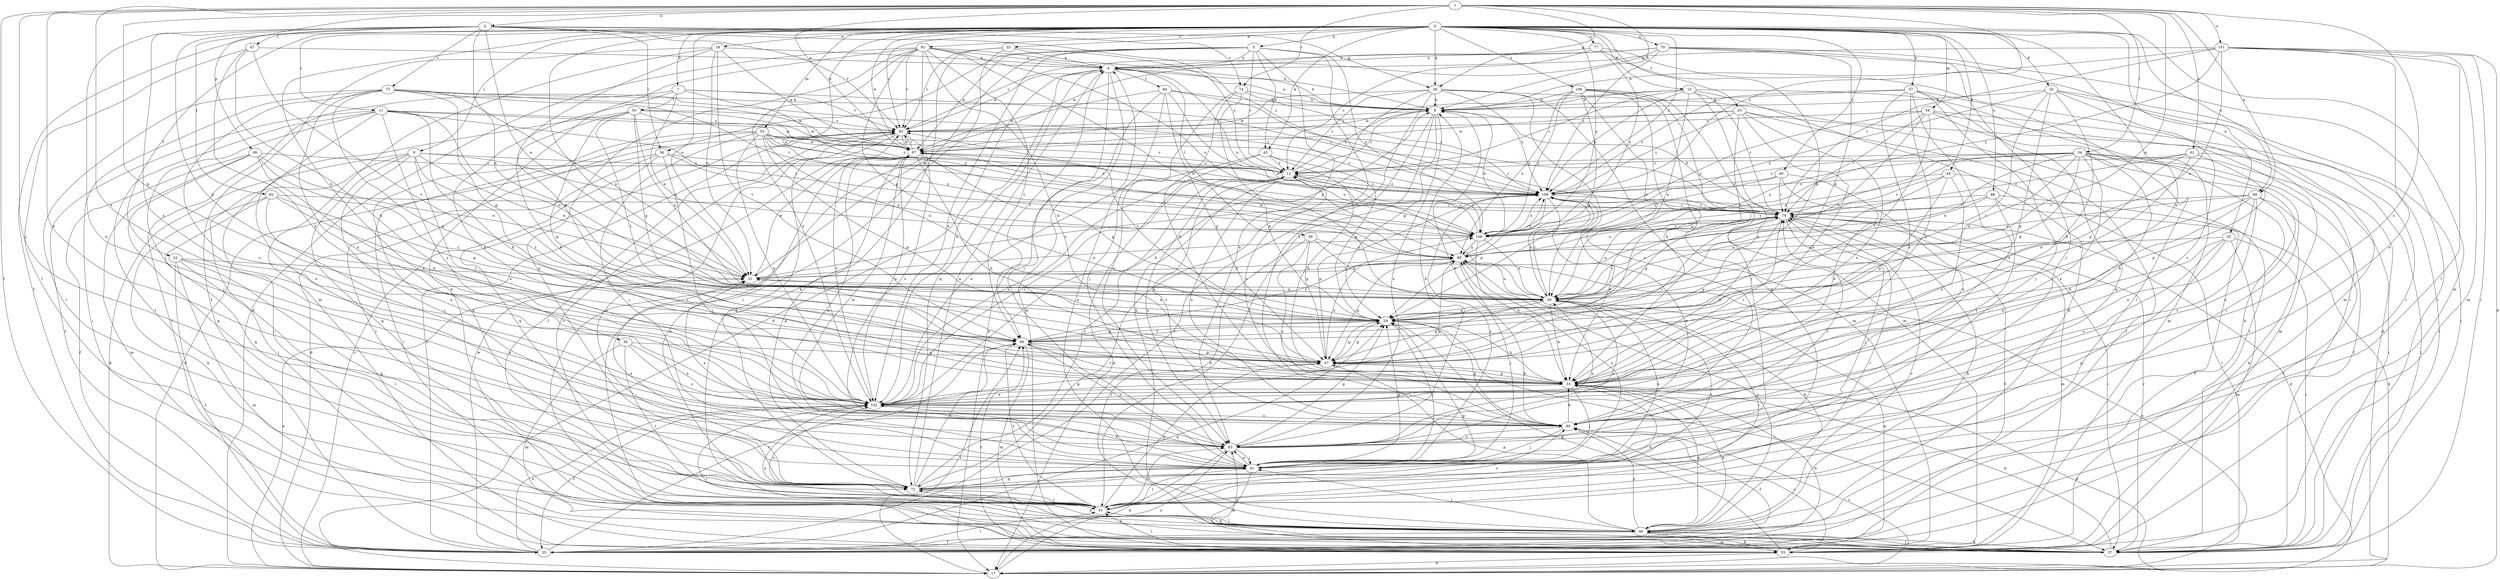 strict digraph  {
0;
1;
2;
4;
5;
7;
8;
9;
11;
12;
15;
16;
17;
18;
20;
21;
22;
23;
25;
28;
29;
30;
32;
33;
34;
36;
37;
40;
41;
44;
45;
46;
47;
49;
50;
51;
53;
54;
55;
57;
59;
61;
63;
66;
67;
70;
72;
74;
75;
76;
77;
80;
82;
84;
85;
88;
89;
91;
93;
97;
99;
101;
102;
106;
108;
109;
0 -> 5  [label=b];
0 -> 7  [label=b];
0 -> 9  [label=c];
0 -> 11  [label=c];
0 -> 15  [label=d];
0 -> 16  [label=d];
0 -> 18  [label=e];
0 -> 20  [label=e];
0 -> 21  [label=e];
0 -> 22  [label=f];
0 -> 23  [label=f];
0 -> 25  [label=f];
0 -> 28  [label=g];
0 -> 30  [label=h];
0 -> 32  [label=h];
0 -> 33  [label=h];
0 -> 40  [label=j];
0 -> 44  [label=k];
0 -> 45  [label=k];
0 -> 53  [label=m];
0 -> 54  [label=m];
0 -> 55  [label=m];
0 -> 57  [label=n];
0 -> 59  [label=n];
0 -> 70  [label=q];
0 -> 77  [label=s];
0 -> 88  [label=u];
0 -> 89  [label=u];
0 -> 91  [label=v];
0 -> 93  [label=v];
0 -> 97  [label=w];
0 -> 99  [label=x];
0 -> 106  [label=y];
0 -> 108  [label=z];
0 -> 109  [label=z];
1 -> 2  [label=a];
1 -> 8  [label=b];
1 -> 25  [label=f];
1 -> 28  [label=g];
1 -> 34  [label=i];
1 -> 41  [label=j];
1 -> 59  [label=n];
1 -> 61  [label=o];
1 -> 63  [label=o];
1 -> 66  [label=p];
1 -> 67  [label=p];
1 -> 74  [label=r];
1 -> 80  [label=s];
1 -> 97  [label=w];
1 -> 99  [label=x];
1 -> 101  [label=x];
1 -> 102  [label=x];
1 -> 109  [label=z];
2 -> 21  [label=e];
2 -> 28  [label=g];
2 -> 36  [label=i];
2 -> 47  [label=l];
2 -> 59  [label=n];
2 -> 63  [label=o];
2 -> 67  [label=p];
2 -> 74  [label=r];
2 -> 75  [label=r];
2 -> 82  [label=t];
2 -> 93  [label=v];
2 -> 102  [label=x];
2 -> 109  [label=z];
4 -> 8  [label=b];
4 -> 17  [label=d];
4 -> 41  [label=j];
4 -> 49  [label=l];
4 -> 55  [label=m];
4 -> 72  [label=q];
4 -> 84  [label=t];
4 -> 85  [label=t];
4 -> 102  [label=x];
4 -> 106  [label=y];
5 -> 4  [label=a];
5 -> 12  [label=c];
5 -> 21  [label=e];
5 -> 36  [label=i];
5 -> 45  [label=k];
5 -> 63  [label=o];
5 -> 80  [label=s];
5 -> 97  [label=w];
5 -> 102  [label=x];
5 -> 106  [label=y];
7 -> 21  [label=e];
7 -> 25  [label=f];
7 -> 50  [label=l];
7 -> 93  [label=v];
7 -> 102  [label=x];
7 -> 106  [label=y];
7 -> 109  [label=z];
8 -> 4  [label=a];
8 -> 12  [label=c];
8 -> 25  [label=f];
8 -> 29  [label=g];
8 -> 51  [label=l];
8 -> 63  [label=o];
8 -> 93  [label=v];
9 -> 12  [label=c];
9 -> 17  [label=d];
9 -> 21  [label=e];
9 -> 37  [label=i];
9 -> 41  [label=j];
9 -> 72  [label=q];
9 -> 85  [label=t];
9 -> 102  [label=x];
9 -> 106  [label=y];
11 -> 25  [label=f];
11 -> 33  [label=h];
11 -> 41  [label=j];
11 -> 51  [label=l];
11 -> 59  [label=n];
11 -> 63  [label=o];
11 -> 93  [label=v];
11 -> 97  [label=w];
11 -> 102  [label=x];
11 -> 106  [label=y];
12 -> 8  [label=b];
12 -> 63  [label=o];
12 -> 80  [label=s];
12 -> 102  [label=x];
12 -> 106  [label=y];
12 -> 109  [label=z];
15 -> 8  [label=b];
15 -> 12  [label=c];
15 -> 41  [label=j];
15 -> 46  [label=k];
15 -> 55  [label=m];
15 -> 59  [label=n];
15 -> 76  [label=r];
15 -> 97  [label=w];
15 -> 109  [label=z];
16 -> 8  [label=b];
16 -> 33  [label=h];
16 -> 37  [label=i];
16 -> 51  [label=l];
16 -> 67  [label=p];
16 -> 80  [label=s];
16 -> 85  [label=t];
16 -> 106  [label=y];
17 -> 21  [label=e];
17 -> 63  [label=o];
17 -> 80  [label=s];
17 -> 85  [label=t];
17 -> 89  [label=u];
17 -> 93  [label=v];
18 -> 4  [label=a];
18 -> 21  [label=e];
18 -> 25  [label=f];
18 -> 55  [label=m];
18 -> 67  [label=p];
18 -> 85  [label=t];
18 -> 97  [label=w];
20 -> 33  [label=h];
20 -> 37  [label=i];
20 -> 55  [label=m];
20 -> 72  [label=q];
20 -> 80  [label=s];
20 -> 89  [label=u];
21 -> 59  [label=n];
21 -> 89  [label=u];
21 -> 97  [label=w];
21 -> 109  [label=z];
22 -> 21  [label=e];
22 -> 25  [label=f];
22 -> 51  [label=l];
22 -> 55  [label=m];
22 -> 63  [label=o];
22 -> 72  [label=q];
23 -> 25  [label=f];
23 -> 33  [label=h];
23 -> 37  [label=i];
23 -> 59  [label=n];
23 -> 93  [label=v];
23 -> 97  [label=w];
23 -> 102  [label=x];
23 -> 109  [label=z];
25 -> 29  [label=g];
25 -> 33  [label=h];
25 -> 51  [label=l];
25 -> 85  [label=t];
25 -> 93  [label=v];
25 -> 97  [label=w];
25 -> 102  [label=x];
28 -> 8  [label=b];
28 -> 12  [label=c];
28 -> 17  [label=d];
28 -> 46  [label=k];
28 -> 55  [label=m];
28 -> 72  [label=q];
28 -> 80  [label=s];
28 -> 97  [label=w];
28 -> 109  [label=z];
29 -> 21  [label=e];
29 -> 33  [label=h];
29 -> 37  [label=i];
29 -> 41  [label=j];
29 -> 67  [label=p];
29 -> 76  [label=r];
29 -> 85  [label=t];
29 -> 93  [label=v];
30 -> 51  [label=l];
30 -> 55  [label=m];
30 -> 67  [label=p];
30 -> 80  [label=s];
30 -> 102  [label=x];
32 -> 4  [label=a];
32 -> 12  [label=c];
32 -> 37  [label=i];
32 -> 46  [label=k];
32 -> 93  [label=v];
33 -> 12  [label=c];
33 -> 17  [label=d];
33 -> 41  [label=j];
33 -> 46  [label=k];
33 -> 67  [label=p];
33 -> 76  [label=r];
33 -> 85  [label=t];
33 -> 102  [label=x];
34 -> 12  [label=c];
34 -> 21  [label=e];
34 -> 25  [label=f];
34 -> 29  [label=g];
34 -> 33  [label=h];
34 -> 37  [label=i];
34 -> 41  [label=j];
34 -> 59  [label=n];
34 -> 63  [label=o];
34 -> 76  [label=r];
34 -> 89  [label=u];
34 -> 102  [label=x];
34 -> 106  [label=y];
34 -> 109  [label=z];
36 -> 12  [label=c];
36 -> 17  [label=d];
36 -> 41  [label=j];
36 -> 51  [label=l];
36 -> 72  [label=q];
36 -> 89  [label=u];
37 -> 33  [label=h];
37 -> 46  [label=k];
37 -> 63  [label=o];
37 -> 72  [label=q];
37 -> 76  [label=r];
40 -> 33  [label=h];
40 -> 76  [label=r];
40 -> 102  [label=x];
40 -> 106  [label=y];
40 -> 109  [label=z];
41 -> 21  [label=e];
41 -> 29  [label=g];
41 -> 51  [label=l];
41 -> 55  [label=m];
41 -> 59  [label=n];
41 -> 63  [label=o];
41 -> 72  [label=q];
41 -> 89  [label=u];
41 -> 97  [label=w];
41 -> 102  [label=x];
41 -> 109  [label=z];
44 -> 37  [label=i];
44 -> 59  [label=n];
44 -> 67  [label=p];
44 -> 76  [label=r];
44 -> 102  [label=x];
44 -> 109  [label=z];
45 -> 12  [label=c];
45 -> 17  [label=d];
45 -> 29  [label=g];
45 -> 33  [label=h];
45 -> 102  [label=x];
46 -> 4  [label=a];
46 -> 25  [label=f];
46 -> 33  [label=h];
46 -> 37  [label=i];
46 -> 41  [label=j];
46 -> 51  [label=l];
46 -> 55  [label=m];
46 -> 67  [label=p];
46 -> 76  [label=r];
46 -> 80  [label=s];
46 -> 89  [label=u];
46 -> 102  [label=x];
47 -> 4  [label=a];
47 -> 33  [label=h];
47 -> 51  [label=l];
47 -> 85  [label=t];
47 -> 102  [label=x];
49 -> 29  [label=g];
49 -> 37  [label=i];
49 -> 59  [label=n];
49 -> 80  [label=s];
49 -> 89  [label=u];
50 -> 29  [label=g];
50 -> 33  [label=h];
50 -> 37  [label=i];
50 -> 59  [label=n];
50 -> 67  [label=p];
50 -> 85  [label=t];
50 -> 93  [label=v];
50 -> 97  [label=w];
50 -> 109  [label=z];
51 -> 29  [label=g];
51 -> 33  [label=h];
51 -> 46  [label=k];
51 -> 63  [label=o];
51 -> 67  [label=p];
51 -> 76  [label=r];
51 -> 80  [label=s];
51 -> 85  [label=t];
51 -> 93  [label=v];
51 -> 97  [label=w];
51 -> 102  [label=x];
53 -> 12  [label=c];
53 -> 37  [label=i];
53 -> 41  [label=j];
53 -> 59  [label=n];
53 -> 67  [label=p];
53 -> 72  [label=q];
53 -> 76  [label=r];
53 -> 97  [label=w];
53 -> 102  [label=x];
53 -> 106  [label=y];
53 -> 109  [label=z];
54 -> 37  [label=i];
54 -> 46  [label=k];
54 -> 55  [label=m];
54 -> 59  [label=n];
54 -> 76  [label=r];
54 -> 85  [label=t];
54 -> 93  [label=v];
54 -> 106  [label=y];
55 -> 17  [label=d];
55 -> 29  [label=g];
55 -> 46  [label=k];
55 -> 51  [label=l];
55 -> 59  [label=n];
55 -> 80  [label=s];
55 -> 85  [label=t];
57 -> 8  [label=b];
57 -> 33  [label=h];
57 -> 41  [label=j];
57 -> 51  [label=l];
57 -> 72  [label=q];
57 -> 80  [label=s];
57 -> 102  [label=x];
57 -> 109  [label=z];
59 -> 29  [label=g];
59 -> 33  [label=h];
59 -> 51  [label=l];
59 -> 63  [label=o];
59 -> 67  [label=p];
59 -> 89  [label=u];
59 -> 109  [label=z];
61 -> 12  [label=c];
61 -> 29  [label=g];
61 -> 37  [label=i];
61 -> 67  [label=p];
61 -> 76  [label=r];
61 -> 85  [label=t];
63 -> 8  [label=b];
63 -> 17  [label=d];
63 -> 21  [label=e];
63 -> 29  [label=g];
63 -> 41  [label=j];
63 -> 59  [label=n];
63 -> 76  [label=r];
63 -> 97  [label=w];
63 -> 109  [label=z];
66 -> 12  [label=c];
66 -> 21  [label=e];
66 -> 25  [label=f];
66 -> 33  [label=h];
66 -> 55  [label=m];
66 -> 72  [label=q];
66 -> 85  [label=t];
67 -> 29  [label=g];
67 -> 33  [label=h];
67 -> 76  [label=r];
67 -> 89  [label=u];
70 -> 4  [label=a];
70 -> 29  [label=g];
70 -> 37  [label=i];
70 -> 41  [label=j];
70 -> 55  [label=m];
70 -> 93  [label=v];
70 -> 97  [label=w];
70 -> 109  [label=z];
72 -> 4  [label=a];
72 -> 12  [label=c];
72 -> 41  [label=j];
72 -> 46  [label=k];
72 -> 51  [label=l];
72 -> 59  [label=n];
72 -> 85  [label=t];
72 -> 93  [label=v];
74 -> 8  [label=b];
74 -> 33  [label=h];
74 -> 63  [label=o];
74 -> 67  [label=p];
74 -> 109  [label=z];
75 -> 8  [label=b];
75 -> 21  [label=e];
75 -> 29  [label=g];
75 -> 37  [label=i];
75 -> 51  [label=l];
75 -> 67  [label=p];
75 -> 76  [label=r];
75 -> 80  [label=s];
75 -> 97  [label=w];
75 -> 102  [label=x];
75 -> 109  [label=z];
76 -> 8  [label=b];
76 -> 25  [label=f];
76 -> 29  [label=g];
76 -> 33  [label=h];
76 -> 37  [label=i];
76 -> 41  [label=j];
76 -> 46  [label=k];
76 -> 55  [label=m];
76 -> 59  [label=n];
76 -> 67  [label=p];
76 -> 89  [label=u];
76 -> 106  [label=y];
76 -> 109  [label=z];
77 -> 4  [label=a];
77 -> 12  [label=c];
77 -> 29  [label=g];
77 -> 37  [label=i];
77 -> 106  [label=y];
80 -> 8  [label=b];
80 -> 12  [label=c];
80 -> 25  [label=f];
80 -> 29  [label=g];
80 -> 33  [label=h];
80 -> 41  [label=j];
80 -> 63  [label=o];
82 -> 29  [label=g];
82 -> 46  [label=k];
82 -> 72  [label=q];
82 -> 76  [label=r];
82 -> 85  [label=t];
82 -> 102  [label=x];
84 -> 8  [label=b];
84 -> 17  [label=d];
84 -> 41  [label=j];
84 -> 59  [label=n];
84 -> 67  [label=p];
84 -> 76  [label=r];
84 -> 97  [label=w];
85 -> 29  [label=g];
85 -> 33  [label=h];
85 -> 55  [label=m];
85 -> 63  [label=o];
85 -> 67  [label=p];
85 -> 106  [label=y];
88 -> 17  [label=d];
88 -> 25  [label=f];
88 -> 59  [label=n];
88 -> 76  [label=r];
88 -> 80  [label=s];
88 -> 106  [label=y];
89 -> 21  [label=e];
89 -> 41  [label=j];
89 -> 46  [label=k];
89 -> 67  [label=p];
89 -> 97  [label=w];
89 -> 109  [label=z];
91 -> 4  [label=a];
91 -> 8  [label=b];
91 -> 17  [label=d];
91 -> 29  [label=g];
91 -> 33  [label=h];
91 -> 37  [label=i];
91 -> 46  [label=k];
91 -> 59  [label=n];
91 -> 72  [label=q];
91 -> 85  [label=t];
91 -> 89  [label=u];
91 -> 93  [label=v];
91 -> 102  [label=x];
93 -> 4  [label=a];
93 -> 17  [label=d];
93 -> 51  [label=l];
93 -> 72  [label=q];
93 -> 76  [label=r];
93 -> 80  [label=s];
93 -> 97  [label=w];
97 -> 12  [label=c];
97 -> 29  [label=g];
97 -> 33  [label=h];
97 -> 72  [label=q];
97 -> 93  [label=v];
97 -> 102  [label=x];
97 -> 106  [label=y];
99 -> 25  [label=f];
99 -> 33  [label=h];
99 -> 46  [label=k];
99 -> 59  [label=n];
99 -> 76  [label=r];
99 -> 80  [label=s];
99 -> 89  [label=u];
99 -> 102  [label=x];
101 -> 4  [label=a];
101 -> 8  [label=b];
101 -> 17  [label=d];
101 -> 37  [label=i];
101 -> 51  [label=l];
101 -> 55  [label=m];
101 -> 59  [label=n];
101 -> 63  [label=o];
101 -> 76  [label=r];
101 -> 106  [label=y];
102 -> 8  [label=b];
102 -> 12  [label=c];
102 -> 25  [label=f];
102 -> 37  [label=i];
102 -> 67  [label=p];
102 -> 80  [label=s];
102 -> 89  [label=u];
102 -> 93  [label=v];
106 -> 8  [label=b];
106 -> 12  [label=c];
106 -> 21  [label=e];
106 -> 33  [label=h];
106 -> 59  [label=n];
106 -> 89  [label=u];
106 -> 109  [label=z];
108 -> 8  [label=b];
108 -> 29  [label=g];
108 -> 33  [label=h];
108 -> 55  [label=m];
108 -> 59  [label=n];
108 -> 67  [label=p];
108 -> 72  [label=q];
108 -> 89  [label=u];
108 -> 106  [label=y];
109 -> 12  [label=c];
109 -> 17  [label=d];
109 -> 29  [label=g];
109 -> 33  [label=h];
109 -> 59  [label=n];
109 -> 67  [label=p];
109 -> 76  [label=r];
109 -> 97  [label=w];
}
